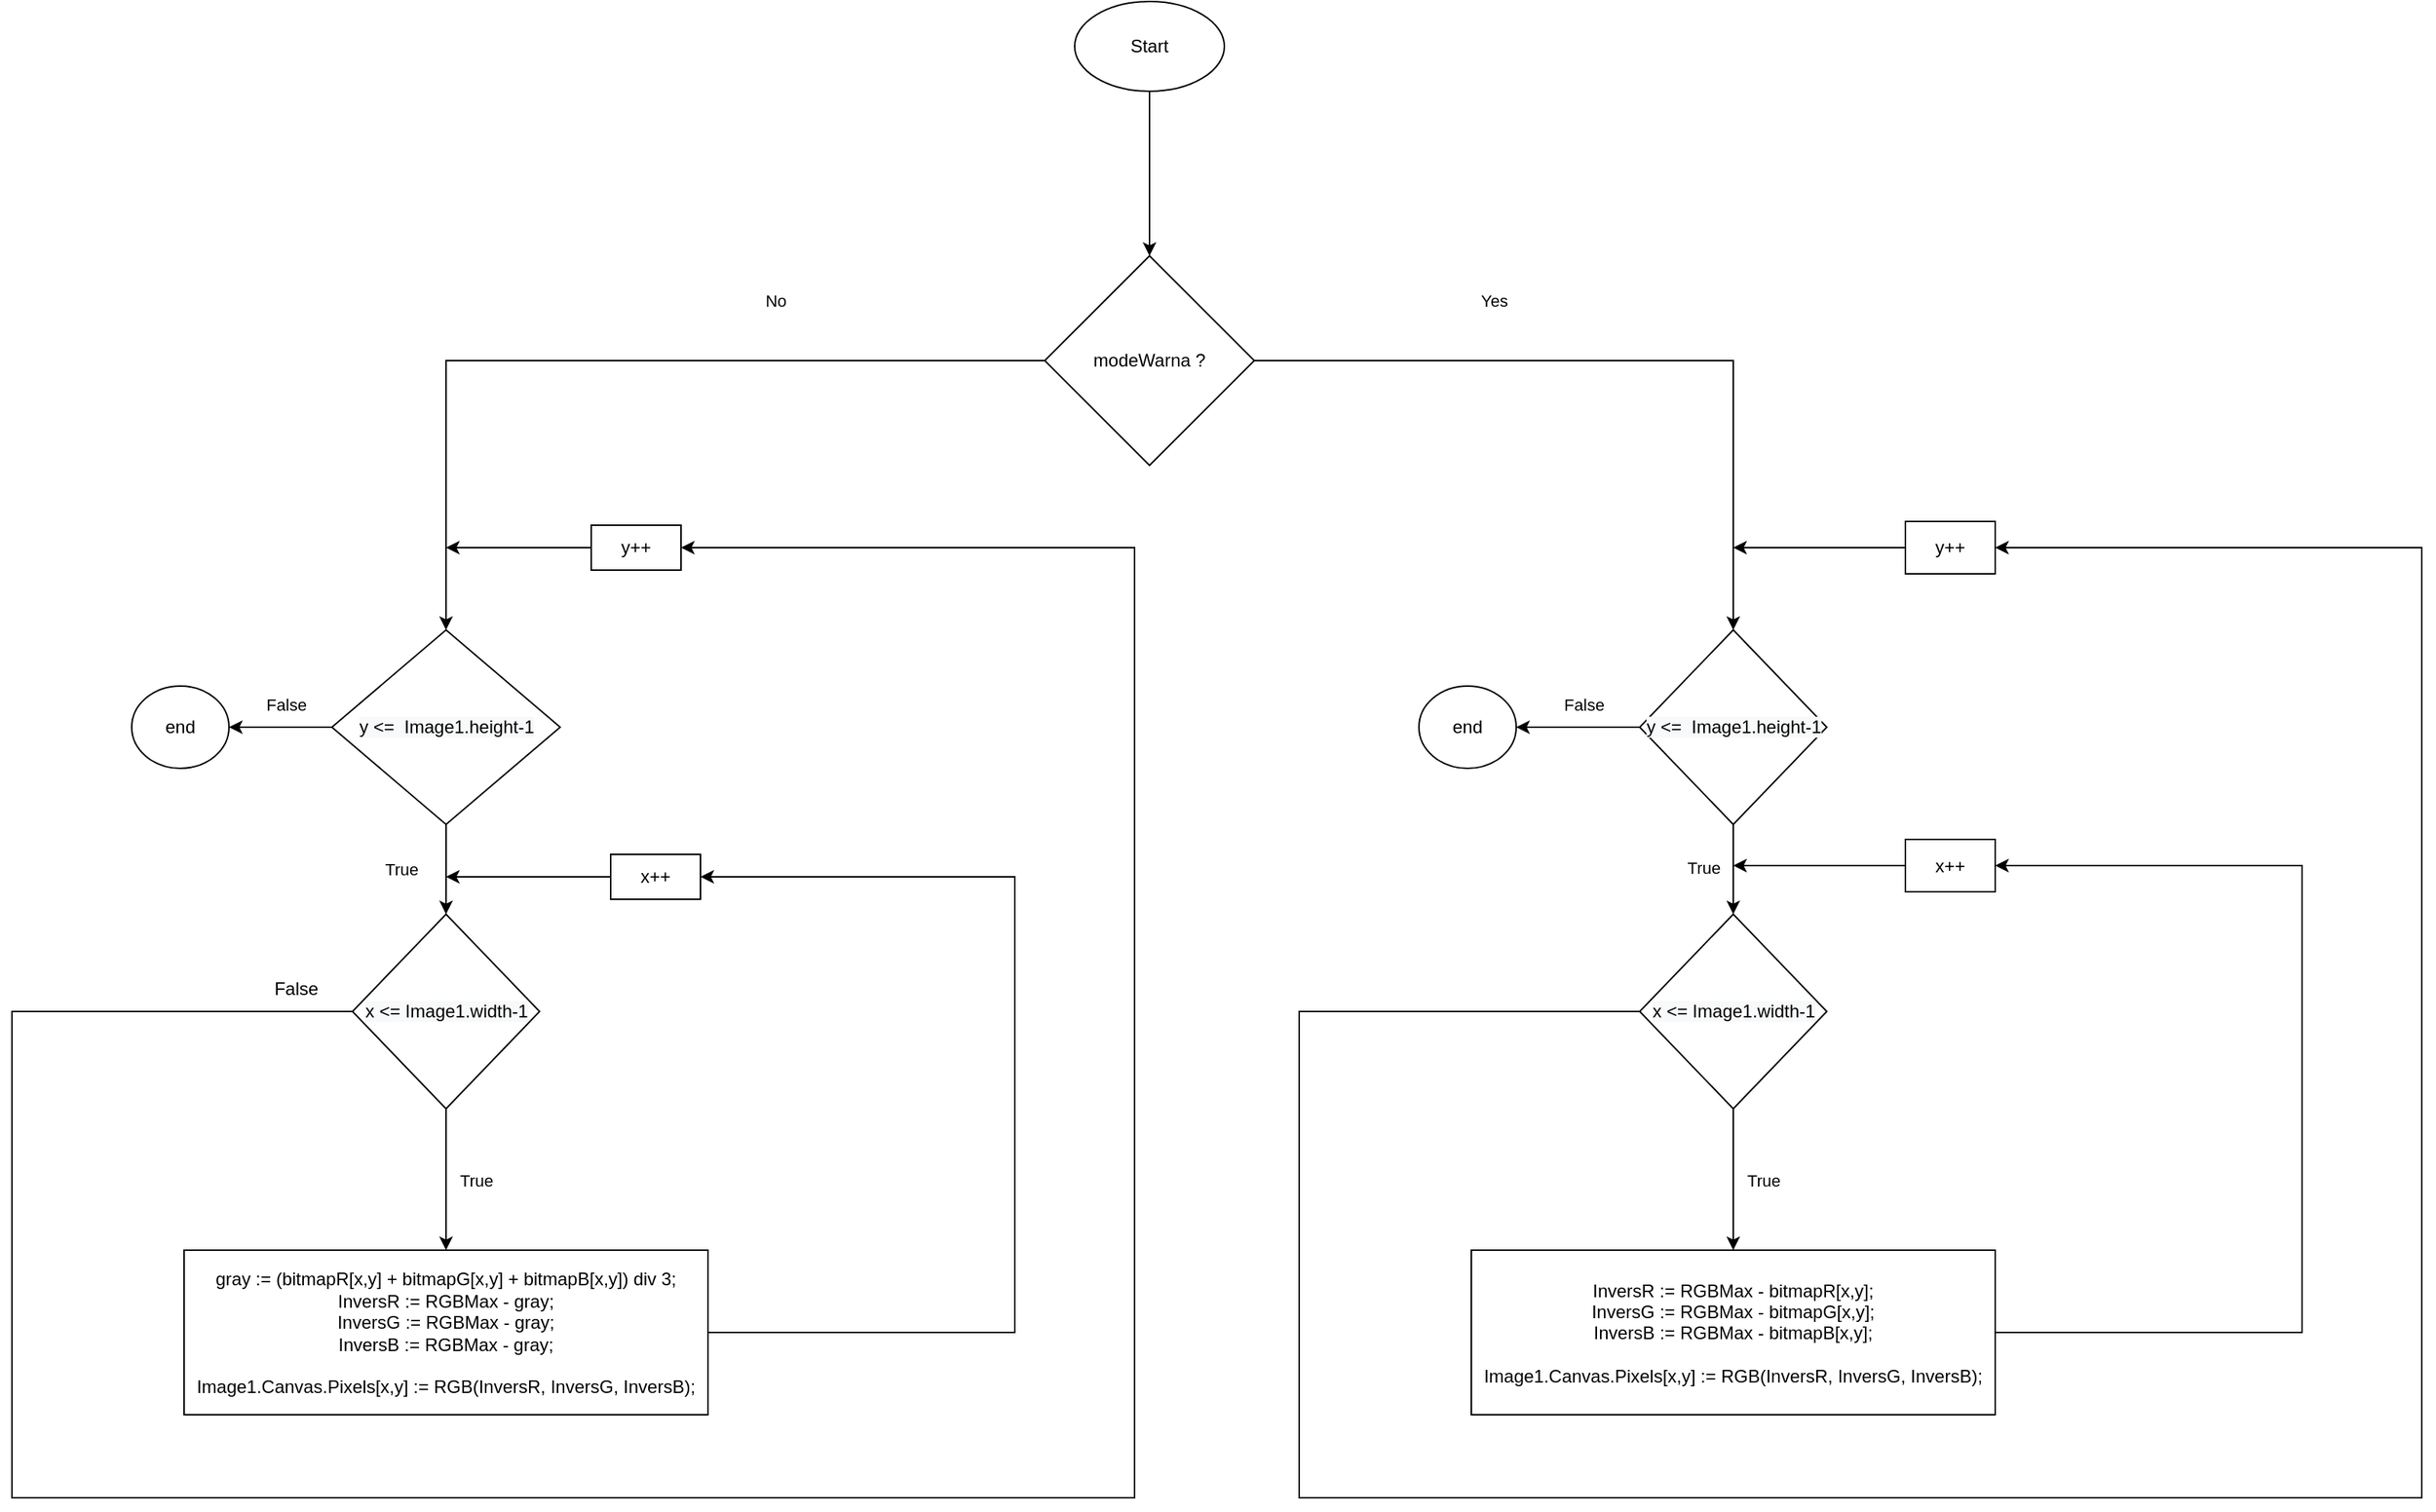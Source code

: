 <mxfile version="13.7.8" type="device"><diagram id="C5RBs43oDa-KdzZeNtuy" name="Page-1"><mxGraphModel dx="2522" dy="1648" grid="1" gridSize="10" guides="1" tooltips="1" connect="1" arrows="1" fold="1" page="1" pageScale="1" pageWidth="827" pageHeight="1169" math="0" shadow="0"><root><mxCell id="WIyWlLk6GJQsqaUBKTNV-0"/><mxCell id="WIyWlLk6GJQsqaUBKTNV-1" parent="WIyWlLk6GJQsqaUBKTNV-0"/><mxCell id="CugEE1CdTqC2Nl0Yx1Or-1" value="" style="edgeStyle=orthogonalEdgeStyle;rounded=0;orthogonalLoop=1;jettySize=auto;html=1;" parent="WIyWlLk6GJQsqaUBKTNV-1" source="3P4yKAa0O-I9-Cx4cVGD-0" target="CugEE1CdTqC2Nl0Yx1Or-0" edge="1"><mxGeometry relative="1" as="geometry"/></mxCell><mxCell id="3P4yKAa0O-I9-Cx4cVGD-0" value="Start" style="ellipse;whiteSpace=wrap;html=1;" parent="WIyWlLk6GJQsqaUBKTNV-1" vertex="1"><mxGeometry x="-150" y="-250" width="100" height="60" as="geometry"/></mxCell><mxCell id="hS_Q5SWF3bn3gPzm6_oY-3" value="True" style="edgeStyle=orthogonalEdgeStyle;rounded=0;orthogonalLoop=1;jettySize=auto;html=1;" parent="WIyWlLk6GJQsqaUBKTNV-1" source="hS_Q5SWF3bn3gPzm6_oY-0" target="hS_Q5SWF3bn3gPzm6_oY-2" edge="1"><mxGeometry y="-20" relative="1" as="geometry"><mxPoint y="-1" as="offset"/></mxGeometry></mxCell><mxCell id="TtNpnVVeb0HSRr3MB4oE-10" value="False" style="edgeStyle=orthogonalEdgeStyle;rounded=0;orthogonalLoop=1;jettySize=auto;html=1;" parent="WIyWlLk6GJQsqaUBKTNV-1" source="hS_Q5SWF3bn3gPzm6_oY-0" edge="1"><mxGeometry x="-0.091" y="-15" relative="1" as="geometry"><mxPoint x="145.0" y="235" as="targetPoint"/><mxPoint as="offset"/></mxGeometry></mxCell><mxCell id="hS_Q5SWF3bn3gPzm6_oY-0" value="&lt;span style=&quot;color: rgb(0 , 0 , 0) ; font-family: &amp;#34;helvetica&amp;#34; ; font-size: 12px ; font-style: normal ; font-weight: 400 ; letter-spacing: normal ; text-align: center ; text-indent: 0px ; text-transform: none ; word-spacing: 0px ; background-color: rgb(248 , 249 , 250) ; display: inline ; float: none&quot;&gt;y &amp;lt;=&amp;nbsp; Image1.height-1&lt;br&gt;&lt;/span&gt;" style="rhombus;whiteSpace=wrap;html=1;" parent="WIyWlLk6GJQsqaUBKTNV-1" vertex="1"><mxGeometry x="227.5" y="170" width="125" height="130" as="geometry"/></mxCell><mxCell id="hS_Q5SWF3bn3gPzm6_oY-7" value="True" style="edgeStyle=orthogonalEdgeStyle;rounded=0;orthogonalLoop=1;jettySize=auto;html=1;" parent="WIyWlLk6GJQsqaUBKTNV-1" source="hS_Q5SWF3bn3gPzm6_oY-2" target="hS_Q5SWF3bn3gPzm6_oY-8" edge="1"><mxGeometry x="0.0" y="20" relative="1" as="geometry"><mxPoint as="offset"/><mxPoint x="290.1" y="550.091" as="targetPoint"/></mxGeometry></mxCell><mxCell id="hS_Q5SWF3bn3gPzm6_oY-2" value="&lt;span style=&quot;color: rgb(0 , 0 , 0) ; font-family: &amp;#34;helvetica&amp;#34; ; font-size: 12px ; font-style: normal ; font-weight: 400 ; letter-spacing: normal ; text-align: center ; text-indent: 0px ; text-transform: none ; word-spacing: 0px ; background-color: rgb(248 , 249 , 250) ; display: inline ; float: none&quot;&gt;x &amp;lt;= Image1.width-1&lt;/span&gt;" style="rhombus;whiteSpace=wrap;html=1;" parent="WIyWlLk6GJQsqaUBKTNV-1" vertex="1"><mxGeometry x="227.5" y="360" width="125" height="130" as="geometry"/></mxCell><mxCell id="hS_Q5SWF3bn3gPzm6_oY-10" style="edgeStyle=orthogonalEdgeStyle;rounded=0;orthogonalLoop=1;jettySize=auto;html=1;exitX=1;exitY=0.5;exitDx=0;exitDy=0;entryX=1;entryY=0.5;entryDx=0;entryDy=0;" parent="WIyWlLk6GJQsqaUBKTNV-1" source="hS_Q5SWF3bn3gPzm6_oY-8" target="TtNpnVVeb0HSRr3MB4oE-4" edge="1"><mxGeometry relative="1" as="geometry"><Array as="points"><mxPoint x="670" y="640"/><mxPoint x="670" y="328"/></Array><mxPoint x="430" y="320" as="targetPoint"/></mxGeometry></mxCell><mxCell id="hS_Q5SWF3bn3gPzm6_oY-8" value="InversR := RGBMax - bitmapR[x,y];&lt;br&gt;InversG := RGBMax - bitmapG[x,y];&lt;br&gt;InversB := RGBMax - bitmapB[x,y];&lt;br&gt;&lt;br&gt;Image1.Canvas.Pixels[x,y] := RGB(InversR, InversG, InversB);" style="whiteSpace=wrap;html=1;" parent="WIyWlLk6GJQsqaUBKTNV-1" vertex="1"><mxGeometry x="114.99" y="584.5" width="350.01" height="110" as="geometry"/></mxCell><mxCell id="hS_Q5SWF3bn3gPzm6_oY-18" style="edgeStyle=orthogonalEdgeStyle;rounded=0;orthogonalLoop=1;jettySize=auto;html=1;exitX=0;exitY=0.5;exitDx=0;exitDy=0;entryX=1;entryY=0.5;entryDx=0;entryDy=0;" parent="WIyWlLk6GJQsqaUBKTNV-1" source="hS_Q5SWF3bn3gPzm6_oY-2" target="TtNpnVVeb0HSRr3MB4oE-7" edge="1"><mxGeometry relative="1" as="geometry"><Array as="points"><mxPoint y="425"/><mxPoint y="750"/><mxPoint x="750" y="750"/><mxPoint x="750" y="115"/></Array><mxPoint x="530" y="128" as="targetPoint"/><mxPoint y="665" as="sourcePoint"/></mxGeometry></mxCell><mxCell id="CugEE1CdTqC2Nl0Yx1Or-2" value="Yes" style="edgeStyle=orthogonalEdgeStyle;rounded=0;orthogonalLoop=1;jettySize=auto;html=1;exitX=1;exitY=0.5;exitDx=0;exitDy=0;" parent="WIyWlLk6GJQsqaUBKTNV-1" source="CugEE1CdTqC2Nl0Yx1Or-0" target="hS_Q5SWF3bn3gPzm6_oY-0" edge="1"><mxGeometry x="-0.36" y="40" relative="1" as="geometry"><mxPoint as="offset"/></mxGeometry></mxCell><mxCell id="CugEE1CdTqC2Nl0Yx1Or-17" value="No" style="edgeStyle=orthogonalEdgeStyle;rounded=0;orthogonalLoop=1;jettySize=auto;html=1;exitX=0;exitY=0.5;exitDx=0;exitDy=0;entryX=0.5;entryY=0;entryDx=0;entryDy=0;" parent="WIyWlLk6GJQsqaUBKTNV-1" source="CugEE1CdTqC2Nl0Yx1Or-0" target="CugEE1CdTqC2Nl0Yx1Or-5" edge="1"><mxGeometry x="-0.379" y="-40" relative="1" as="geometry"><mxPoint as="offset"/></mxGeometry></mxCell><mxCell id="CugEE1CdTqC2Nl0Yx1Or-0" value="modeWarna ?" style="rhombus;whiteSpace=wrap;html=1;" parent="WIyWlLk6GJQsqaUBKTNV-1" vertex="1"><mxGeometry x="-170" y="-80" width="140" height="140" as="geometry"/></mxCell><mxCell id="CugEE1CdTqC2Nl0Yx1Or-3" value="True" style="edgeStyle=orthogonalEdgeStyle;rounded=0;orthogonalLoop=1;jettySize=auto;html=1;" parent="WIyWlLk6GJQsqaUBKTNV-1" source="CugEE1CdTqC2Nl0Yx1Or-5" target="CugEE1CdTqC2Nl0Yx1Or-8" edge="1"><mxGeometry y="-30" relative="1" as="geometry"><mxPoint as="offset"/></mxGeometry></mxCell><mxCell id="TtNpnVVeb0HSRr3MB4oE-13" value="False" style="edgeStyle=orthogonalEdgeStyle;rounded=0;orthogonalLoop=1;jettySize=auto;html=1;entryX=1;entryY=0.5;entryDx=0;entryDy=0;" parent="WIyWlLk6GJQsqaUBKTNV-1" source="CugEE1CdTqC2Nl0Yx1Or-5" target="TtNpnVVeb0HSRr3MB4oE-12" edge="1"><mxGeometry x="-0.091" y="-15" relative="1" as="geometry"><mxPoint as="offset"/></mxGeometry></mxCell><mxCell id="CugEE1CdTqC2Nl0Yx1Or-5" value="&lt;span style=&quot;color: rgb(0 , 0 , 0) ; font-family: &amp;#34;helvetica&amp;#34; ; font-size: 12px ; font-style: normal ; font-weight: 400 ; letter-spacing: normal ; text-align: center ; text-indent: 0px ; text-transform: none ; word-spacing: 0px ; background-color: rgb(248 , 249 , 250) ; display: inline ; float: none&quot;&gt;y &amp;lt;=&amp;nbsp; Image1.height-1&lt;br&gt;&lt;/span&gt;" style="rhombus;whiteSpace=wrap;html=1;" parent="WIyWlLk6GJQsqaUBKTNV-1" vertex="1"><mxGeometry x="-646.25" y="170" width="152.5" height="130" as="geometry"/></mxCell><mxCell id="CugEE1CdTqC2Nl0Yx1Or-6" value="True" style="edgeStyle=orthogonalEdgeStyle;rounded=0;orthogonalLoop=1;jettySize=auto;html=1;" parent="WIyWlLk6GJQsqaUBKTNV-1" source="CugEE1CdTqC2Nl0Yx1Or-8" target="CugEE1CdTqC2Nl0Yx1Or-10" edge="1"><mxGeometry x="0.0" y="20" relative="1" as="geometry"><mxPoint as="offset"/><mxPoint x="-569.9" y="550.091" as="targetPoint"/></mxGeometry></mxCell><mxCell id="CugEE1CdTqC2Nl0Yx1Or-8" value="&lt;span style=&quot;color: rgb(0 , 0 , 0) ; font-family: &amp;#34;helvetica&amp;#34; ; font-size: 12px ; font-style: normal ; font-weight: 400 ; letter-spacing: normal ; text-align: center ; text-indent: 0px ; text-transform: none ; word-spacing: 0px ; background-color: rgb(248 , 249 , 250) ; display: inline ; float: none&quot;&gt;x &amp;lt;= Image1.width-1&lt;/span&gt;" style="rhombus;whiteSpace=wrap;html=1;" parent="WIyWlLk6GJQsqaUBKTNV-1" vertex="1"><mxGeometry x="-632.5" y="360" width="125" height="130" as="geometry"/></mxCell><mxCell id="CugEE1CdTqC2Nl0Yx1Or-9" style="edgeStyle=orthogonalEdgeStyle;rounded=0;orthogonalLoop=1;jettySize=auto;html=1;exitX=1;exitY=0.5;exitDx=0;exitDy=0;entryX=1;entryY=0.5;entryDx=0;entryDy=0;" parent="WIyWlLk6GJQsqaUBKTNV-1" source="CugEE1CdTqC2Nl0Yx1Or-10" target="TtNpnVVeb0HSRr3MB4oE-0" edge="1"><mxGeometry relative="1" as="geometry"><Array as="points"><mxPoint x="-190" y="640"/><mxPoint x="-190" y="335"/></Array><mxPoint x="-380" y="340" as="targetPoint"/></mxGeometry></mxCell><mxCell id="CugEE1CdTqC2Nl0Yx1Or-10" value="&lt;div&gt;gray := (bitmapR[x,y] + bitmapG[x,y] + bitmapB[x,y]) div 3;&lt;/div&gt;&lt;div&gt;&lt;span&gt;InversR := RGBMax - gray;&lt;/span&gt;&lt;/div&gt;&lt;div&gt;&lt;span&gt;InversG := RGBMax - gray;&lt;/span&gt;&lt;/div&gt;&lt;div&gt;&lt;span&gt;InversB := RGBMax - gray;&lt;/span&gt;&lt;/div&gt;&lt;div&gt;&lt;span&gt;&lt;br&gt;&lt;/span&gt;&lt;/div&gt;&lt;div&gt;&lt;span&gt;Image1.Canvas.Pixels[x,y] := RGB(InversR, InversG, InversB);&lt;br&gt;&lt;/span&gt;&lt;/div&gt;" style="whiteSpace=wrap;html=1;align=center;" parent="WIyWlLk6GJQsqaUBKTNV-1" vertex="1"><mxGeometry x="-745.01" y="584.5" width="350.01" height="110" as="geometry"/></mxCell><mxCell id="CugEE1CdTqC2Nl0Yx1Or-11" style="edgeStyle=orthogonalEdgeStyle;rounded=0;orthogonalLoop=1;jettySize=auto;html=1;exitX=0;exitY=0.5;exitDx=0;exitDy=0;entryX=1;entryY=0.5;entryDx=0;entryDy=0;" parent="WIyWlLk6GJQsqaUBKTNV-1" source="CugEE1CdTqC2Nl0Yx1Or-8" target="TtNpnVVeb0HSRr3MB4oE-2" edge="1"><mxGeometry relative="1" as="geometry"><Array as="points"><mxPoint x="-860" y="425"/><mxPoint x="-860" y="750"/><mxPoint x="-110" y="750"/><mxPoint x="-110" y="115"/></Array><mxPoint x="-410" y="140" as="targetPoint"/><mxPoint x="-860" y="665" as="sourcePoint"/></mxGeometry></mxCell><mxCell id="TtNpnVVeb0HSRr3MB4oE-1" style="edgeStyle=orthogonalEdgeStyle;rounded=0;orthogonalLoop=1;jettySize=auto;html=1;" parent="WIyWlLk6GJQsqaUBKTNV-1" source="TtNpnVVeb0HSRr3MB4oE-0" edge="1"><mxGeometry relative="1" as="geometry"><mxPoint x="-570" y="335" as="targetPoint"/></mxGeometry></mxCell><mxCell id="TtNpnVVeb0HSRr3MB4oE-0" value="x++" style="rounded=0;whiteSpace=wrap;html=1;" parent="WIyWlLk6GJQsqaUBKTNV-1" vertex="1"><mxGeometry x="-460" y="320" width="60" height="30" as="geometry"/></mxCell><mxCell id="TtNpnVVeb0HSRr3MB4oE-3" style="edgeStyle=orthogonalEdgeStyle;rounded=0;orthogonalLoop=1;jettySize=auto;html=1;" parent="WIyWlLk6GJQsqaUBKTNV-1" source="TtNpnVVeb0HSRr3MB4oE-2" edge="1"><mxGeometry relative="1" as="geometry"><mxPoint x="-570" y="115" as="targetPoint"/></mxGeometry></mxCell><mxCell id="TtNpnVVeb0HSRr3MB4oE-2" value="y++" style="rounded=0;whiteSpace=wrap;html=1;" parent="WIyWlLk6GJQsqaUBKTNV-1" vertex="1"><mxGeometry x="-473" y="100" width="60" height="30" as="geometry"/></mxCell><mxCell id="TtNpnVVeb0HSRr3MB4oE-5" style="edgeStyle=orthogonalEdgeStyle;rounded=0;orthogonalLoop=1;jettySize=auto;html=1;" parent="WIyWlLk6GJQsqaUBKTNV-1" source="TtNpnVVeb0HSRr3MB4oE-4" edge="1"><mxGeometry relative="1" as="geometry"><mxPoint x="290" y="327.5" as="targetPoint"/></mxGeometry></mxCell><mxCell id="TtNpnVVeb0HSRr3MB4oE-4" value="x++" style="rounded=0;whiteSpace=wrap;html=1;" parent="WIyWlLk6GJQsqaUBKTNV-1" vertex="1"><mxGeometry x="405" y="310" width="60" height="35" as="geometry"/></mxCell><mxCell id="TtNpnVVeb0HSRr3MB4oE-8" style="edgeStyle=orthogonalEdgeStyle;rounded=0;orthogonalLoop=1;jettySize=auto;html=1;" parent="WIyWlLk6GJQsqaUBKTNV-1" source="TtNpnVVeb0HSRr3MB4oE-7" edge="1"><mxGeometry relative="1" as="geometry"><mxPoint x="290" y="115" as="targetPoint"/></mxGeometry></mxCell><mxCell id="TtNpnVVeb0HSRr3MB4oE-7" value="y++" style="rounded=0;whiteSpace=wrap;html=1;" parent="WIyWlLk6GJQsqaUBKTNV-1" vertex="1"><mxGeometry x="405" y="97.5" width="60" height="35" as="geometry"/></mxCell><mxCell id="TtNpnVVeb0HSRr3MB4oE-11" value="end" style="ellipse;whiteSpace=wrap;html=1;" parent="WIyWlLk6GJQsqaUBKTNV-1" vertex="1"><mxGeometry x="80" y="207.5" width="65" height="55" as="geometry"/></mxCell><mxCell id="TtNpnVVeb0HSRr3MB4oE-12" value="end" style="ellipse;whiteSpace=wrap;html=1;" parent="WIyWlLk6GJQsqaUBKTNV-1" vertex="1"><mxGeometry x="-780" y="207.5" width="65" height="55" as="geometry"/></mxCell><mxCell id="xCYCH16ujcB7BYcuxkRi-0" value="False" style="text;html=1;strokeColor=none;fillColor=none;align=center;verticalAlign=middle;whiteSpace=wrap;rounded=0;" vertex="1" parent="WIyWlLk6GJQsqaUBKTNV-1"><mxGeometry x="-690" y="400" width="40" height="20" as="geometry"/></mxCell></root></mxGraphModel></diagram></mxfile>